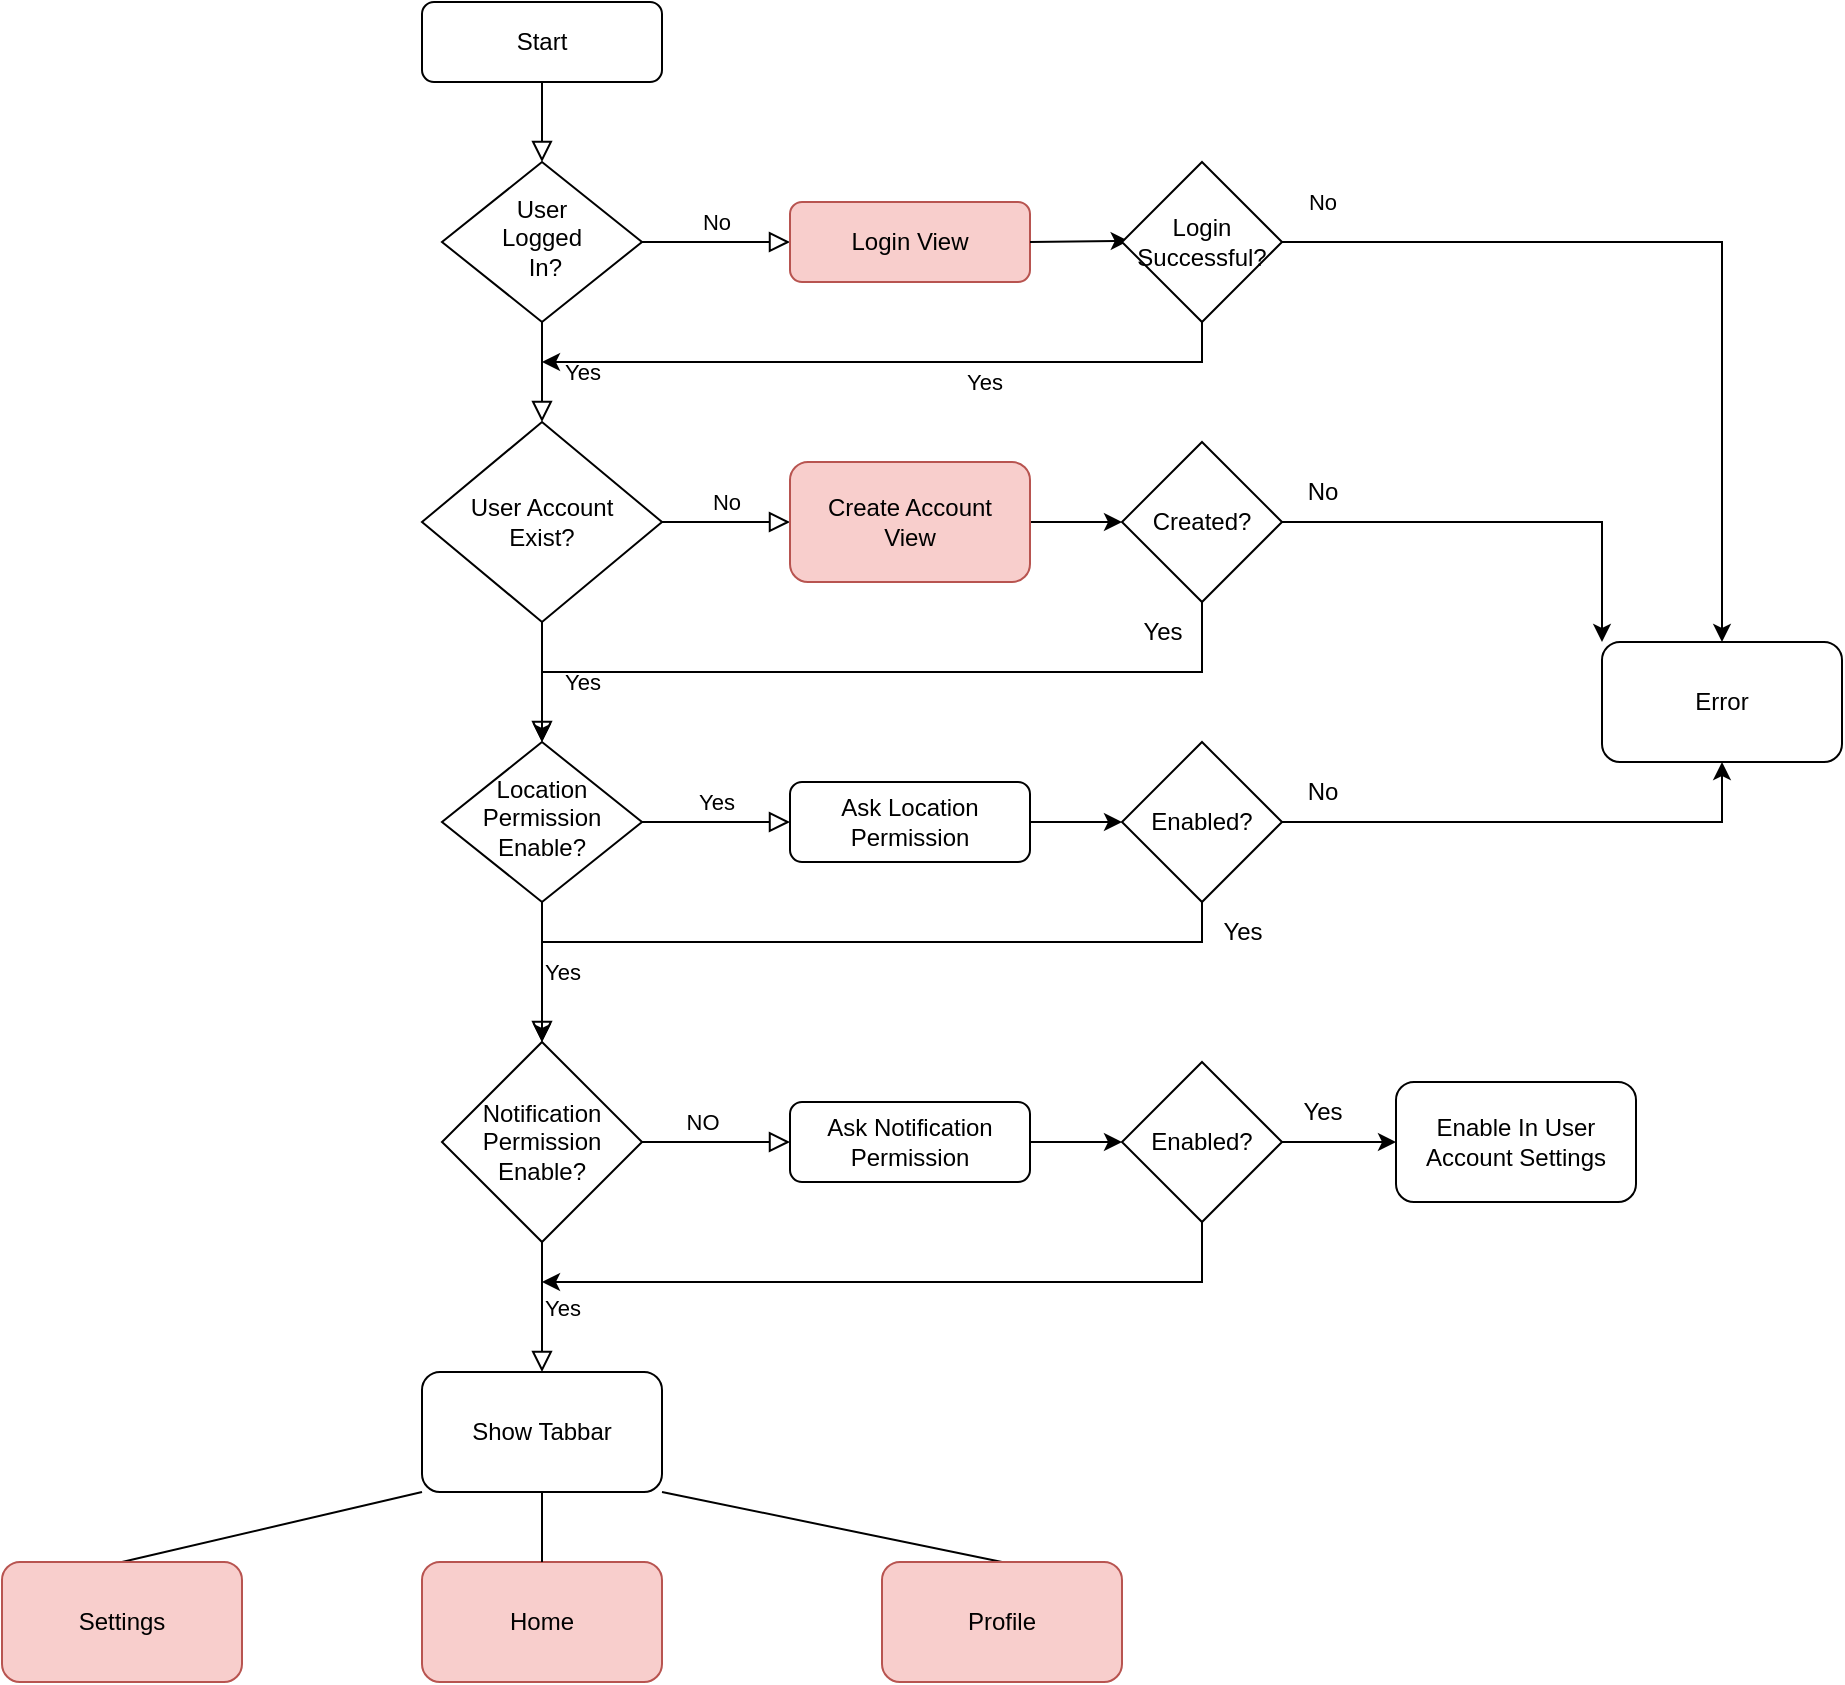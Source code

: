 <mxfile version="24.7.17">
  <diagram id="C5RBs43oDa-KdzZeNtuy" name="Page-1">
    <mxGraphModel dx="1230" dy="683" grid="1" gridSize="10" guides="1" tooltips="1" connect="1" arrows="1" fold="1" page="1" pageScale="1" pageWidth="827" pageHeight="1169" math="0" shadow="0">
      <root>
        <mxCell id="WIyWlLk6GJQsqaUBKTNV-0" />
        <mxCell id="WIyWlLk6GJQsqaUBKTNV-1" parent="WIyWlLk6GJQsqaUBKTNV-0" />
        <mxCell id="WIyWlLk6GJQsqaUBKTNV-2" value="" style="rounded=0;html=1;jettySize=auto;orthogonalLoop=1;fontSize=11;endArrow=block;endFill=0;endSize=8;strokeWidth=1;shadow=0;labelBackgroundColor=none;edgeStyle=orthogonalEdgeStyle;" parent="WIyWlLk6GJQsqaUBKTNV-1" source="WIyWlLk6GJQsqaUBKTNV-3" target="WIyWlLk6GJQsqaUBKTNV-6" edge="1">
          <mxGeometry relative="1" as="geometry" />
        </mxCell>
        <mxCell id="WIyWlLk6GJQsqaUBKTNV-3" value="Start" style="rounded=1;whiteSpace=wrap;html=1;fontSize=12;glass=0;strokeWidth=1;shadow=0;" parent="WIyWlLk6GJQsqaUBKTNV-1" vertex="1">
          <mxGeometry x="340" y="40" width="120" height="40" as="geometry" />
        </mxCell>
        <mxCell id="WIyWlLk6GJQsqaUBKTNV-4" value="Yes" style="rounded=0;html=1;jettySize=auto;orthogonalLoop=1;fontSize=11;endArrow=block;endFill=0;endSize=8;strokeWidth=1;shadow=0;labelBackgroundColor=none;edgeStyle=orthogonalEdgeStyle;entryX=0.5;entryY=0;entryDx=0;entryDy=0;" parent="WIyWlLk6GJQsqaUBKTNV-1" source="WIyWlLk6GJQsqaUBKTNV-6" target="0NRh-ApZluzxSr82DyMb-18" edge="1">
          <mxGeometry y="20" relative="1" as="geometry">
            <mxPoint as="offset" />
            <mxPoint x="400" y="260" as="targetPoint" />
            <Array as="points" />
          </mxGeometry>
        </mxCell>
        <mxCell id="WIyWlLk6GJQsqaUBKTNV-5" value="No" style="edgeStyle=orthogonalEdgeStyle;rounded=0;html=1;jettySize=auto;orthogonalLoop=1;fontSize=11;endArrow=block;endFill=0;endSize=8;strokeWidth=1;shadow=0;labelBackgroundColor=none;" parent="WIyWlLk6GJQsqaUBKTNV-1" source="WIyWlLk6GJQsqaUBKTNV-6" target="WIyWlLk6GJQsqaUBKTNV-7" edge="1">
          <mxGeometry y="10" relative="1" as="geometry">
            <mxPoint as="offset" />
          </mxGeometry>
        </mxCell>
        <mxCell id="WIyWlLk6GJQsqaUBKTNV-6" value="User &lt;br&gt;Logged&lt;br&gt;&amp;nbsp;In?" style="rhombus;whiteSpace=wrap;html=1;shadow=0;fontFamily=Helvetica;fontSize=12;align=center;strokeWidth=1;spacing=6;spacingTop=-4;" parent="WIyWlLk6GJQsqaUBKTNV-1" vertex="1">
          <mxGeometry x="350" y="120" width="100" height="80" as="geometry" />
        </mxCell>
        <mxCell id="WIyWlLk6GJQsqaUBKTNV-7" value="Login View" style="rounded=1;whiteSpace=wrap;html=1;fontSize=12;glass=0;strokeWidth=1;shadow=0;fillColor=#f8cecc;strokeColor=#b85450;" parent="WIyWlLk6GJQsqaUBKTNV-1" vertex="1">
          <mxGeometry x="524" y="140" width="120" height="40" as="geometry" />
        </mxCell>
        <mxCell id="WIyWlLk6GJQsqaUBKTNV-9" value="Yes" style="edgeStyle=orthogonalEdgeStyle;rounded=0;html=1;jettySize=auto;orthogonalLoop=1;fontSize=11;endArrow=block;endFill=0;endSize=8;strokeWidth=1;shadow=0;labelBackgroundColor=none;" parent="WIyWlLk6GJQsqaUBKTNV-1" source="WIyWlLk6GJQsqaUBKTNV-10" target="WIyWlLk6GJQsqaUBKTNV-12" edge="1">
          <mxGeometry y="10" relative="1" as="geometry">
            <mxPoint as="offset" />
          </mxGeometry>
        </mxCell>
        <mxCell id="WIyWlLk6GJQsqaUBKTNV-10" value="Location&lt;br&gt;Permission&lt;br&gt;Enable?" style="rhombus;whiteSpace=wrap;html=1;shadow=0;fontFamily=Helvetica;fontSize=12;align=center;strokeWidth=1;spacing=6;spacingTop=-4;" parent="WIyWlLk6GJQsqaUBKTNV-1" vertex="1">
          <mxGeometry x="350" y="410" width="100" height="80" as="geometry" />
        </mxCell>
        <mxCell id="0NRh-ApZluzxSr82DyMb-45" value="" style="edgeStyle=orthogonalEdgeStyle;rounded=0;orthogonalLoop=1;jettySize=auto;html=1;" edge="1" parent="WIyWlLk6GJQsqaUBKTNV-1" source="WIyWlLk6GJQsqaUBKTNV-11" target="0NRh-ApZluzxSr82DyMb-44">
          <mxGeometry relative="1" as="geometry" />
        </mxCell>
        <mxCell id="WIyWlLk6GJQsqaUBKTNV-11" value="Ask Notification&lt;br&gt;Permission" style="rounded=1;whiteSpace=wrap;html=1;fontSize=12;glass=0;strokeWidth=1;shadow=0;" parent="WIyWlLk6GJQsqaUBKTNV-1" vertex="1">
          <mxGeometry x="524" y="590" width="120" height="40" as="geometry" />
        </mxCell>
        <mxCell id="0NRh-ApZluzxSr82DyMb-37" value="" style="edgeStyle=orthogonalEdgeStyle;rounded=0;orthogonalLoop=1;jettySize=auto;html=1;" edge="1" parent="WIyWlLk6GJQsqaUBKTNV-1" source="WIyWlLk6GJQsqaUBKTNV-12" target="0NRh-ApZluzxSr82DyMb-36">
          <mxGeometry relative="1" as="geometry" />
        </mxCell>
        <mxCell id="WIyWlLk6GJQsqaUBKTNV-12" value="Ask Location Permission" style="rounded=1;whiteSpace=wrap;html=1;fontSize=12;glass=0;strokeWidth=1;shadow=0;" parent="WIyWlLk6GJQsqaUBKTNV-1" vertex="1">
          <mxGeometry x="524" y="430" width="120" height="40" as="geometry" />
        </mxCell>
        <mxCell id="0NRh-ApZluzxSr82DyMb-0" value="Notification&lt;br&gt;Permission&lt;br&gt;Enable?" style="rhombus;whiteSpace=wrap;html=1;" vertex="1" parent="WIyWlLk6GJQsqaUBKTNV-1">
          <mxGeometry x="350" y="560" width="100" height="100" as="geometry" />
        </mxCell>
        <mxCell id="0NRh-ApZluzxSr82DyMb-3" value="Yes" style="edgeStyle=orthogonalEdgeStyle;rounded=0;html=1;jettySize=auto;orthogonalLoop=1;fontSize=11;endArrow=block;endFill=0;endSize=8;strokeWidth=1;shadow=0;labelBackgroundColor=none;exitX=0.5;exitY=1;exitDx=0;exitDy=0;" edge="1" parent="WIyWlLk6GJQsqaUBKTNV-1" source="WIyWlLk6GJQsqaUBKTNV-10" target="0NRh-ApZluzxSr82DyMb-0">
          <mxGeometry y="10" relative="1" as="geometry">
            <mxPoint as="offset" />
            <mxPoint x="534" y="480" as="sourcePoint" />
            <mxPoint x="584" y="480" as="targetPoint" />
          </mxGeometry>
        </mxCell>
        <mxCell id="0NRh-ApZluzxSr82DyMb-4" value="NO" style="edgeStyle=orthogonalEdgeStyle;rounded=0;html=1;jettySize=auto;orthogonalLoop=1;fontSize=11;endArrow=block;endFill=0;endSize=8;strokeWidth=1;shadow=0;labelBackgroundColor=none;exitX=1;exitY=0.5;exitDx=0;exitDy=0;entryX=0;entryY=0.5;entryDx=0;entryDy=0;" edge="1" parent="WIyWlLk6GJQsqaUBKTNV-1" source="0NRh-ApZluzxSr82DyMb-0" target="WIyWlLk6GJQsqaUBKTNV-11">
          <mxGeometry x="-0.208" y="10" relative="1" as="geometry">
            <mxPoint as="offset" />
            <mxPoint x="484" y="560" as="sourcePoint" />
            <mxPoint x="574" y="670" as="targetPoint" />
          </mxGeometry>
        </mxCell>
        <mxCell id="0NRh-ApZluzxSr82DyMb-8" value="" style="endArrow=none;html=1;rounded=0;entryX=0;entryY=1;entryDx=0;entryDy=0;exitX=0.5;exitY=0;exitDx=0;exitDy=0;" edge="1" parent="WIyWlLk6GJQsqaUBKTNV-1" source="0NRh-ApZluzxSr82DyMb-15" target="0NRh-ApZluzxSr82DyMb-7">
          <mxGeometry width="50" height="50" relative="1" as="geometry">
            <mxPoint x="140" y="780" as="sourcePoint" />
            <mxPoint x="120" y="920" as="targetPoint" />
          </mxGeometry>
        </mxCell>
        <mxCell id="0NRh-ApZluzxSr82DyMb-9" value="" style="endArrow=none;html=1;rounded=0;exitX=1;exitY=1;exitDx=0;exitDy=0;entryX=0.5;entryY=0;entryDx=0;entryDy=0;" edge="1" parent="WIyWlLk6GJQsqaUBKTNV-1" source="0NRh-ApZluzxSr82DyMb-7" target="0NRh-ApZluzxSr82DyMb-14">
          <mxGeometry width="50" height="50" relative="1" as="geometry">
            <mxPoint x="534" y="890" as="sourcePoint" />
            <mxPoint x="640" y="755" as="targetPoint" />
          </mxGeometry>
        </mxCell>
        <mxCell id="0NRh-ApZluzxSr82DyMb-12" value="Yes" style="edgeStyle=orthogonalEdgeStyle;rounded=0;html=1;jettySize=auto;orthogonalLoop=1;fontSize=11;endArrow=block;endFill=0;endSize=8;strokeWidth=1;shadow=0;labelBackgroundColor=none;exitX=0.5;exitY=1;exitDx=0;exitDy=0;" edge="1" parent="WIyWlLk6GJQsqaUBKTNV-1" source="0NRh-ApZluzxSr82DyMb-0" target="0NRh-ApZluzxSr82DyMb-7">
          <mxGeometry y="10" relative="1" as="geometry">
            <mxPoint as="offset" />
            <mxPoint x="400" y="660" as="sourcePoint" />
            <mxPoint x="474" y="830" as="targetPoint" />
            <Array as="points" />
          </mxGeometry>
        </mxCell>
        <mxCell id="0NRh-ApZluzxSr82DyMb-7" value="Show Tabbar" style="rounded=1;whiteSpace=wrap;html=1;" vertex="1" parent="WIyWlLk6GJQsqaUBKTNV-1">
          <mxGeometry x="340" y="725" width="120" height="60" as="geometry" />
        </mxCell>
        <mxCell id="0NRh-ApZluzxSr82DyMb-13" value="Home" style="rounded=1;whiteSpace=wrap;html=1;fillColor=#f8cecc;strokeColor=#b85450;" vertex="1" parent="WIyWlLk6GJQsqaUBKTNV-1">
          <mxGeometry x="340" y="820" width="120" height="60" as="geometry" />
        </mxCell>
        <mxCell id="0NRh-ApZluzxSr82DyMb-14" value="Profile" style="rounded=1;whiteSpace=wrap;html=1;fillColor=#f8cecc;strokeColor=#b85450;" vertex="1" parent="WIyWlLk6GJQsqaUBKTNV-1">
          <mxGeometry x="570" y="820" width="120" height="60" as="geometry" />
        </mxCell>
        <mxCell id="0NRh-ApZluzxSr82DyMb-15" value="Settings" style="rounded=1;whiteSpace=wrap;html=1;fillColor=#f8cecc;strokeColor=#b85450;" vertex="1" parent="WIyWlLk6GJQsqaUBKTNV-1">
          <mxGeometry x="130" y="820" width="120" height="60" as="geometry" />
        </mxCell>
        <mxCell id="0NRh-ApZluzxSr82DyMb-17" value="" style="endArrow=none;html=1;rounded=0;entryX=0.5;entryY=1;entryDx=0;entryDy=0;exitX=0.5;exitY=0;exitDx=0;exitDy=0;" edge="1" parent="WIyWlLk6GJQsqaUBKTNV-1" source="0NRh-ApZluzxSr82DyMb-13" target="0NRh-ApZluzxSr82DyMb-7">
          <mxGeometry width="50" height="50" relative="1" as="geometry">
            <mxPoint x="360" y="750" as="sourcePoint" />
            <mxPoint x="410" y="700" as="targetPoint" />
          </mxGeometry>
        </mxCell>
        <mxCell id="0NRh-ApZluzxSr82DyMb-18" value="User Account &lt;br&gt;Exist?" style="rhombus;whiteSpace=wrap;html=1;" vertex="1" parent="WIyWlLk6GJQsqaUBKTNV-1">
          <mxGeometry x="340" y="250" width="120" height="100" as="geometry" />
        </mxCell>
        <mxCell id="0NRh-ApZluzxSr82DyMb-19" value="No" style="edgeStyle=orthogonalEdgeStyle;rounded=0;html=1;jettySize=auto;orthogonalLoop=1;fontSize=11;endArrow=block;endFill=0;endSize=8;strokeWidth=1;shadow=0;labelBackgroundColor=none;exitX=1;exitY=0.5;exitDx=0;exitDy=0;entryX=0;entryY=0.5;entryDx=0;entryDy=0;" edge="1" parent="WIyWlLk6GJQsqaUBKTNV-1" source="0NRh-ApZluzxSr82DyMb-18" target="0NRh-ApZluzxSr82DyMb-21">
          <mxGeometry y="10" relative="1" as="geometry">
            <mxPoint as="offset" />
            <mxPoint x="470" y="309.93" as="sourcePoint" />
            <mxPoint x="520" y="310" as="targetPoint" />
            <Array as="points">
              <mxPoint x="470" y="300" />
              <mxPoint x="470" y="300" />
            </Array>
          </mxGeometry>
        </mxCell>
        <mxCell id="0NRh-ApZluzxSr82DyMb-20" value="Yes" style="rounded=0;html=1;jettySize=auto;orthogonalLoop=1;fontSize=11;endArrow=block;endFill=0;endSize=8;strokeWidth=1;shadow=0;labelBackgroundColor=none;edgeStyle=orthogonalEdgeStyle;entryX=0.5;entryY=0;entryDx=0;entryDy=0;exitX=0.5;exitY=1;exitDx=0;exitDy=0;" edge="1" parent="WIyWlLk6GJQsqaUBKTNV-1" source="0NRh-ApZluzxSr82DyMb-18" target="WIyWlLk6GJQsqaUBKTNV-10">
          <mxGeometry y="20" relative="1" as="geometry">
            <mxPoint as="offset" />
            <mxPoint x="410" y="210" as="sourcePoint" />
            <mxPoint x="410" y="280" as="targetPoint" />
            <Array as="points" />
          </mxGeometry>
        </mxCell>
        <mxCell id="0NRh-ApZluzxSr82DyMb-32" style="edgeStyle=orthogonalEdgeStyle;rounded=0;orthogonalLoop=1;jettySize=auto;html=1;exitX=1;exitY=0.5;exitDx=0;exitDy=0;entryX=0;entryY=0.5;entryDx=0;entryDy=0;" edge="1" parent="WIyWlLk6GJQsqaUBKTNV-1" source="0NRh-ApZluzxSr82DyMb-21" target="0NRh-ApZluzxSr82DyMb-30">
          <mxGeometry relative="1" as="geometry" />
        </mxCell>
        <mxCell id="0NRh-ApZluzxSr82DyMb-21" value="Create Account&lt;br&gt;View" style="rounded=1;whiteSpace=wrap;html=1;fillColor=#f8cecc;strokeColor=#b85450;" vertex="1" parent="WIyWlLk6GJQsqaUBKTNV-1">
          <mxGeometry x="524" y="270" width="120" height="60" as="geometry" />
        </mxCell>
        <mxCell id="0NRh-ApZluzxSr82DyMb-22" value="" style="endArrow=classic;html=1;rounded=0;exitX=1;exitY=0.5;exitDx=0;exitDy=0;entryX=0.042;entryY=0.493;entryDx=0;entryDy=0;entryPerimeter=0;" edge="1" parent="WIyWlLk6GJQsqaUBKTNV-1" source="WIyWlLk6GJQsqaUBKTNV-7" target="0NRh-ApZluzxSr82DyMb-23">
          <mxGeometry width="50" height="50" relative="1" as="geometry">
            <mxPoint x="710" y="100" as="sourcePoint" />
            <mxPoint x="720" y="50" as="targetPoint" />
          </mxGeometry>
        </mxCell>
        <mxCell id="0NRh-ApZluzxSr82DyMb-23" value="Login&lt;br&gt;Successful?" style="rhombus;whiteSpace=wrap;html=1;" vertex="1" parent="WIyWlLk6GJQsqaUBKTNV-1">
          <mxGeometry x="690" y="120" width="80" height="80" as="geometry" />
        </mxCell>
        <mxCell id="0NRh-ApZluzxSr82DyMb-24" value="" style="endArrow=classic;html=1;rounded=0;exitX=1;exitY=0.5;exitDx=0;exitDy=0;entryX=0.5;entryY=0;entryDx=0;entryDy=0;" edge="1" parent="WIyWlLk6GJQsqaUBKTNV-1" source="0NRh-ApZluzxSr82DyMb-23" target="0NRh-ApZluzxSr82DyMb-49">
          <mxGeometry width="50" height="50" relative="1" as="geometry">
            <mxPoint x="700" y="100" as="sourcePoint" />
            <mxPoint x="480" y="160" as="targetPoint" />
            <Array as="points">
              <mxPoint x="940" y="160" />
              <mxPoint x="990" y="160" />
            </Array>
          </mxGeometry>
        </mxCell>
        <mxCell id="0NRh-ApZluzxSr82DyMb-25" value="No" style="edgeLabel;html=1;align=center;verticalAlign=middle;resizable=0;points=[];" vertex="1" connectable="0" parent="0NRh-ApZluzxSr82DyMb-24">
          <mxGeometry x="-0.382" y="-1" relative="1" as="geometry">
            <mxPoint x="-110" y="-21" as="offset" />
          </mxGeometry>
        </mxCell>
        <mxCell id="0NRh-ApZluzxSr82DyMb-26" value="" style="endArrow=classic;html=1;rounded=0;exitX=0.5;exitY=1;exitDx=0;exitDy=0;" edge="1" parent="WIyWlLk6GJQsqaUBKTNV-1" source="0NRh-ApZluzxSr82DyMb-23">
          <mxGeometry width="50" height="50" relative="1" as="geometry">
            <mxPoint x="430" y="310" as="sourcePoint" />
            <mxPoint x="400" y="220" as="targetPoint" />
            <Array as="points">
              <mxPoint x="730" y="220" />
              <mxPoint x="570" y="220" />
            </Array>
          </mxGeometry>
        </mxCell>
        <mxCell id="0NRh-ApZluzxSr82DyMb-27" value="Yes" style="edgeLabel;html=1;align=center;verticalAlign=middle;resizable=0;points=[];" vertex="1" connectable="0" parent="0NRh-ApZluzxSr82DyMb-26">
          <mxGeometry x="0.244" y="1" relative="1" as="geometry">
            <mxPoint x="88" y="9" as="offset" />
          </mxGeometry>
        </mxCell>
        <mxCell id="0NRh-ApZluzxSr82DyMb-31" style="edgeStyle=orthogonalEdgeStyle;rounded=0;orthogonalLoop=1;jettySize=auto;html=1;exitX=0.5;exitY=1;exitDx=0;exitDy=0;" edge="1" parent="WIyWlLk6GJQsqaUBKTNV-1" source="0NRh-ApZluzxSr82DyMb-30" target="WIyWlLk6GJQsqaUBKTNV-10">
          <mxGeometry relative="1" as="geometry" />
        </mxCell>
        <mxCell id="0NRh-ApZluzxSr82DyMb-33" style="edgeStyle=orthogonalEdgeStyle;rounded=0;orthogonalLoop=1;jettySize=auto;html=1;exitX=1;exitY=0.5;exitDx=0;exitDy=0;entryX=0;entryY=0;entryDx=0;entryDy=0;" edge="1" parent="WIyWlLk6GJQsqaUBKTNV-1" source="0NRh-ApZluzxSr82DyMb-30" target="0NRh-ApZluzxSr82DyMb-49">
          <mxGeometry relative="1" as="geometry">
            <mxPoint x="900" y="240" as="targetPoint" />
            <Array as="points">
              <mxPoint x="930" y="300" />
            </Array>
          </mxGeometry>
        </mxCell>
        <mxCell id="0NRh-ApZluzxSr82DyMb-30" value="Created?" style="rhombus;whiteSpace=wrap;html=1;" vertex="1" parent="WIyWlLk6GJQsqaUBKTNV-1">
          <mxGeometry x="690" y="260" width="80" height="80" as="geometry" />
        </mxCell>
        <mxCell id="0NRh-ApZluzxSr82DyMb-34" value="No" style="text;html=1;align=center;verticalAlign=middle;resizable=0;points=[];autosize=1;strokeColor=none;fillColor=none;" vertex="1" parent="WIyWlLk6GJQsqaUBKTNV-1">
          <mxGeometry x="770" y="270" width="40" height="30" as="geometry" />
        </mxCell>
        <mxCell id="0NRh-ApZluzxSr82DyMb-35" value="Yes" style="text;html=1;align=center;verticalAlign=middle;resizable=0;points=[];autosize=1;strokeColor=none;fillColor=none;" vertex="1" parent="WIyWlLk6GJQsqaUBKTNV-1">
          <mxGeometry x="690" y="340" width="40" height="30" as="geometry" />
        </mxCell>
        <mxCell id="0NRh-ApZluzxSr82DyMb-39" style="edgeStyle=orthogonalEdgeStyle;rounded=0;orthogonalLoop=1;jettySize=auto;html=1;exitX=1;exitY=0.5;exitDx=0;exitDy=0;entryX=0.5;entryY=1;entryDx=0;entryDy=0;" edge="1" parent="WIyWlLk6GJQsqaUBKTNV-1" source="0NRh-ApZluzxSr82DyMb-36" target="0NRh-ApZluzxSr82DyMb-49">
          <mxGeometry relative="1" as="geometry">
            <mxPoint x="470" y="450" as="targetPoint" />
            <Array as="points">
              <mxPoint x="990" y="450" />
            </Array>
          </mxGeometry>
        </mxCell>
        <mxCell id="0NRh-ApZluzxSr82DyMb-41" style="edgeStyle=orthogonalEdgeStyle;rounded=0;orthogonalLoop=1;jettySize=auto;html=1;exitX=0.5;exitY=1;exitDx=0;exitDy=0;" edge="1" parent="WIyWlLk6GJQsqaUBKTNV-1" source="0NRh-ApZluzxSr82DyMb-36">
          <mxGeometry relative="1" as="geometry">
            <mxPoint x="400" y="560" as="targetPoint" />
            <Array as="points">
              <mxPoint x="730" y="510" />
            </Array>
          </mxGeometry>
        </mxCell>
        <mxCell id="0NRh-ApZluzxSr82DyMb-36" value="Enabled?" style="rhombus;whiteSpace=wrap;html=1;" vertex="1" parent="WIyWlLk6GJQsqaUBKTNV-1">
          <mxGeometry x="690" y="410" width="80" height="80" as="geometry" />
        </mxCell>
        <mxCell id="0NRh-ApZluzxSr82DyMb-42" value="No" style="text;html=1;align=center;verticalAlign=middle;resizable=0;points=[];autosize=1;strokeColor=none;fillColor=none;" vertex="1" parent="WIyWlLk6GJQsqaUBKTNV-1">
          <mxGeometry x="770" y="420" width="40" height="30" as="geometry" />
        </mxCell>
        <mxCell id="0NRh-ApZluzxSr82DyMb-43" value="Yes" style="text;html=1;align=center;verticalAlign=middle;resizable=0;points=[];autosize=1;strokeColor=none;fillColor=none;" vertex="1" parent="WIyWlLk6GJQsqaUBKTNV-1">
          <mxGeometry x="730" y="490" width="40" height="30" as="geometry" />
        </mxCell>
        <mxCell id="0NRh-ApZluzxSr82DyMb-48" style="edgeStyle=orthogonalEdgeStyle;rounded=0;orthogonalLoop=1;jettySize=auto;html=1;exitX=0.5;exitY=1;exitDx=0;exitDy=0;" edge="1" parent="WIyWlLk6GJQsqaUBKTNV-1" source="0NRh-ApZluzxSr82DyMb-44">
          <mxGeometry relative="1" as="geometry">
            <mxPoint x="400" y="680" as="targetPoint" />
            <Array as="points">
              <mxPoint x="730" y="680" />
            </Array>
          </mxGeometry>
        </mxCell>
        <mxCell id="0NRh-ApZluzxSr82DyMb-51" value="" style="edgeStyle=orthogonalEdgeStyle;rounded=0;orthogonalLoop=1;jettySize=auto;html=1;" edge="1" parent="WIyWlLk6GJQsqaUBKTNV-1" source="0NRh-ApZluzxSr82DyMb-44" target="0NRh-ApZluzxSr82DyMb-50">
          <mxGeometry relative="1" as="geometry" />
        </mxCell>
        <mxCell id="0NRh-ApZluzxSr82DyMb-44" value="Enabled?" style="rhombus;whiteSpace=wrap;html=1;" vertex="1" parent="WIyWlLk6GJQsqaUBKTNV-1">
          <mxGeometry x="690" y="570" width="80" height="80" as="geometry" />
        </mxCell>
        <mxCell id="0NRh-ApZluzxSr82DyMb-49" value="Error" style="rounded=1;whiteSpace=wrap;html=1;" vertex="1" parent="WIyWlLk6GJQsqaUBKTNV-1">
          <mxGeometry x="930" y="360" width="120" height="60" as="geometry" />
        </mxCell>
        <mxCell id="0NRh-ApZluzxSr82DyMb-50" value="Enable In User&lt;br&gt;Account Settings" style="rounded=1;whiteSpace=wrap;html=1;" vertex="1" parent="WIyWlLk6GJQsqaUBKTNV-1">
          <mxGeometry x="827" y="580" width="120" height="60" as="geometry" />
        </mxCell>
        <mxCell id="0NRh-ApZluzxSr82DyMb-52" value="Yes" style="text;html=1;align=center;verticalAlign=middle;resizable=0;points=[];autosize=1;strokeColor=none;fillColor=none;" vertex="1" parent="WIyWlLk6GJQsqaUBKTNV-1">
          <mxGeometry x="770" y="580" width="40" height="30" as="geometry" />
        </mxCell>
      </root>
    </mxGraphModel>
  </diagram>
</mxfile>
